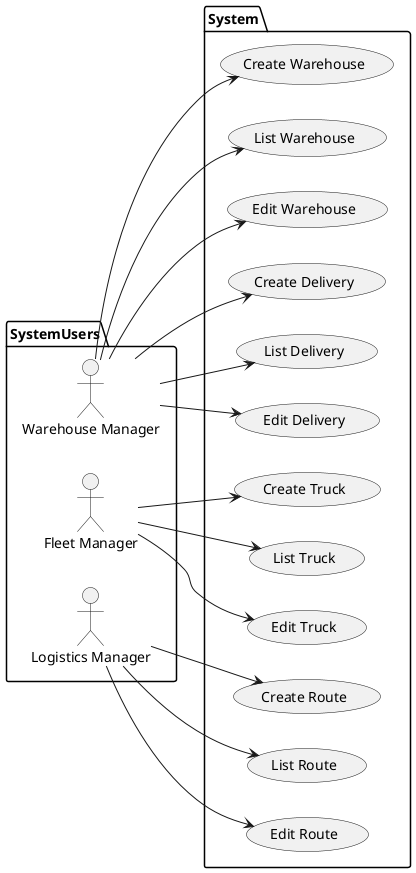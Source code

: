 @startuml diagram
left to right direction

package SystemUsers {
    actor "Warehouse Manager" as WM
    actor "Fleet Manager" as FM
    actor "Logistics Manager" as LM
}
package System {
  usecase "Create Warehouse" as UC1C
  usecase "List Warehouse" as UC1L
  usecase "Edit Warehouse" as UC1E
  usecase "Create Delivery" as UC2C
  usecase "List Delivery" as UC2L
  usecase "Edit Delivery" as UC2E
  usecase "Create Truck" as UC3C
  usecase "List Truck" as UC3L
  usecase "Edit Truck" as UC3E
  usecase "Create Route" as UC4C
  usecase "List Route" as UC4L
  usecase "Edit Route" as UC4E

}

WM --> UC1C
WM --> UC1L
WM --> UC1E
WM --> UC2C
WM --> UC2L
WM --> UC2E
FM --> UC3C
FM --> UC3L
FM --> UC3E
LM --> UC4C
LM --> UC4L
LM --> UC4E
@enduml


